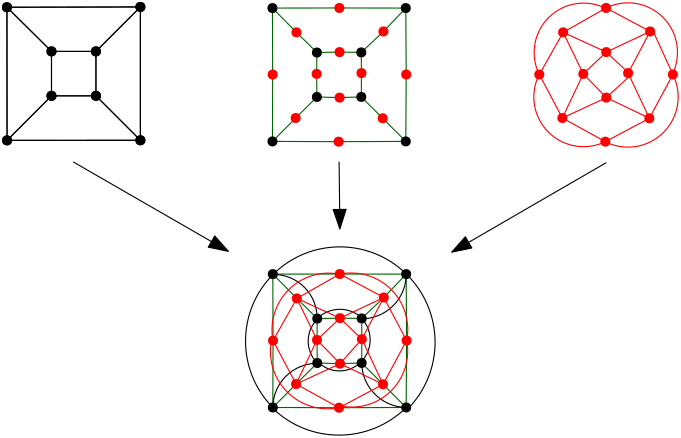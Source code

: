 <?xml version="1.0"?>
<!DOCTYPE ipe SYSTEM "ipe.dtd">
<ipe version="70218" creator="Ipe 7.2.29">
<info created="D:20250216154127" modified="D:20250302093951"/>
<ipestyle name="basic">
<symbol name="arrow/arc(spx)">
<path stroke="sym-stroke" fill="sym-stroke" pen="sym-pen">
0 0 m
-1 0.333 l
-1 -0.333 l
h
</path>
</symbol>
<symbol name="arrow/farc(spx)">
<path stroke="sym-stroke" fill="white" pen="sym-pen">
0 0 m
-1 0.333 l
-1 -0.333 l
h
</path>
</symbol>
<symbol name="arrow/ptarc(spx)">
<path stroke="sym-stroke" fill="sym-stroke" pen="sym-pen">
0 0 m
-1 0.333 l
-0.8 0 l
-1 -0.333 l
h
</path>
</symbol>
<symbol name="arrow/fptarc(spx)">
<path stroke="sym-stroke" fill="white" pen="sym-pen">
0 0 m
-1 0.333 l
-0.8 0 l
-1 -0.333 l
h
</path>
</symbol>
<symbol name="mark/circle(sx)" transformations="translations">
<path fill="sym-stroke">
0.6 0 0 0.6 0 0 e
0.4 0 0 0.4 0 0 e
</path>
</symbol>
<symbol name="mark/disk(sx)" transformations="translations">
<path fill="sym-stroke">
0.6 0 0 0.6 0 0 e
</path>
</symbol>
<symbol name="mark/fdisk(sfx)" transformations="translations">
<group>
<path fill="sym-fill">
0.5 0 0 0.5 0 0 e
</path>
<path fill="sym-stroke" fillrule="eofill">
0.6 0 0 0.6 0 0 e
0.4 0 0 0.4 0 0 e
</path>
</group>
</symbol>
<symbol name="mark/box(sx)" transformations="translations">
<path fill="sym-stroke" fillrule="eofill">
-0.6 -0.6 m
0.6 -0.6 l
0.6 0.6 l
-0.6 0.6 l
h
-0.4 -0.4 m
0.4 -0.4 l
0.4 0.4 l
-0.4 0.4 l
h
</path>
</symbol>
<symbol name="mark/square(sx)" transformations="translations">
<path fill="sym-stroke">
-0.6 -0.6 m
0.6 -0.6 l
0.6 0.6 l
-0.6 0.6 l
h
</path>
</symbol>
<symbol name="mark/fsquare(sfx)" transformations="translations">
<group>
<path fill="sym-fill">
-0.5 -0.5 m
0.5 -0.5 l
0.5 0.5 l
-0.5 0.5 l
h
</path>
<path fill="sym-stroke" fillrule="eofill">
-0.6 -0.6 m
0.6 -0.6 l
0.6 0.6 l
-0.6 0.6 l
h
-0.4 -0.4 m
0.4 -0.4 l
0.4 0.4 l
-0.4 0.4 l
h
</path>
</group>
</symbol>
<symbol name="mark/cross(sx)" transformations="translations">
<group>
<path fill="sym-stroke">
-0.43 -0.57 m
0.57 0.43 l
0.43 0.57 l
-0.57 -0.43 l
h
</path>
<path fill="sym-stroke">
-0.43 0.57 m
0.57 -0.43 l
0.43 -0.57 l
-0.57 0.43 l
h
</path>
</group>
</symbol>
<symbol name="arrow/fnormal(spx)">
<path stroke="sym-stroke" fill="white" pen="sym-pen">
0 0 m
-1 0.333 l
-1 -0.333 l
h
</path>
</symbol>
<symbol name="arrow/pointed(spx)">
<path stroke="sym-stroke" fill="sym-stroke" pen="sym-pen">
0 0 m
-1 0.333 l
-0.8 0 l
-1 -0.333 l
h
</path>
</symbol>
<symbol name="arrow/fpointed(spx)">
<path stroke="sym-stroke" fill="white" pen="sym-pen">
0 0 m
-1 0.333 l
-0.8 0 l
-1 -0.333 l
h
</path>
</symbol>
<symbol name="arrow/linear(spx)">
<path stroke="sym-stroke" pen="sym-pen">
-1 0.333 m
0 0 l
-1 -0.333 l
</path>
</symbol>
<symbol name="arrow/fdouble(spx)">
<path stroke="sym-stroke" fill="white" pen="sym-pen">
0 0 m
-1 0.333 l
-1 -0.333 l
h
-1 0 m
-2 0.333 l
-2 -0.333 l
h
</path>
</symbol>
<symbol name="arrow/double(spx)">
<path stroke="sym-stroke" fill="sym-stroke" pen="sym-pen">
0 0 m
-1 0.333 l
-1 -0.333 l
h
-1 0 m
-2 0.333 l
-2 -0.333 l
h
</path>
</symbol>
<symbol name="arrow/mid-normal(spx)">
<path stroke="sym-stroke" fill="sym-stroke" pen="sym-pen">
0.5 0 m
-0.5 0.333 l
-0.5 -0.333 l
h
</path>
</symbol>
<symbol name="arrow/mid-fnormal(spx)">
<path stroke="sym-stroke" fill="white" pen="sym-pen">
0.5 0 m
-0.5 0.333 l
-0.5 -0.333 l
h
</path>
</symbol>
<symbol name="arrow/mid-pointed(spx)">
<path stroke="sym-stroke" fill="sym-stroke" pen="sym-pen">
0.5 0 m
-0.5 0.333 l
-0.3 0 l
-0.5 -0.333 l
h
</path>
</symbol>
<symbol name="arrow/mid-fpointed(spx)">
<path stroke="sym-stroke" fill="white" pen="sym-pen">
0.5 0 m
-0.5 0.333 l
-0.3 0 l
-0.5 -0.333 l
h
</path>
</symbol>
<symbol name="arrow/mid-double(spx)">
<path stroke="sym-stroke" fill="sym-stroke" pen="sym-pen">
1 0 m
0 0.333 l
0 -0.333 l
h
0 0 m
-1 0.333 l
-1 -0.333 l
h
</path>
</symbol>
<symbol name="arrow/mid-fdouble(spx)">
<path stroke="sym-stroke" fill="white" pen="sym-pen">
1 0 m
0 0.333 l
0 -0.333 l
h
0 0 m
-1 0.333 l
-1 -0.333 l
h
</path>
</symbol>
<anglesize name="22.5 deg" value="22.5"/>
<anglesize name="30 deg" value="30"/>
<anglesize name="45 deg" value="45"/>
<anglesize name="60 deg" value="60"/>
<anglesize name="90 deg" value="90"/>
<arrowsize name="large" value="10"/>
<arrowsize name="small" value="5"/>
<arrowsize name="tiny" value="3"/>
<color name="blue" value="0 0 1"/>
<color name="brown" value="0.647 0.165 0.165"/>
<color name="darkblue" value="0 0 0.545"/>
<color name="darkcyan" value="0 0.545 0.545"/>
<color name="darkgray" value="0.663"/>
<color name="darkgreen" value="0 0.392 0"/>
<color name="darkmagenta" value="0.545 0 0.545"/>
<color name="darkorange" value="1 0.549 0"/>
<color name="darkred" value="0.545 0 0"/>
<color name="gold" value="1 0.843 0"/>
<color name="gray" value="0.745"/>
<color name="green" value="0 1 0"/>
<color name="lightblue" value="0.678 0.847 0.902"/>
<color name="lightcyan" value="0.878 1 1"/>
<color name="lightgray" value="0.827"/>
<color name="lightgreen" value="0.565 0.933 0.565"/>
<color name="lightyellow" value="1 1 0.878"/>
<color name="navy" value="0 0 0.502"/>
<color name="orange" value="1 0.647 0"/>
<color name="pink" value="1 0.753 0.796"/>
<color name="purple" value="0.627 0.125 0.941"/>
<color name="red" value="1 0 0"/>
<color name="seagreen" value="0.18 0.545 0.341"/>
<color name="turquoise" value="0.251 0.878 0.816"/>
<color name="violet" value="0.933 0.51 0.933"/>
<color name="yellow" value="1 1 0"/>
<dashstyle name="dash dot dotted" value="[4 2 1 2 1 2] 0"/>
<dashstyle name="dash dotted" value="[4 2 1 2] 0"/>
<dashstyle name="dashed" value="[4] 0"/>
<dashstyle name="dotted" value="[1 3] 0"/>
<gridsize name="10 pts (~3.5 mm)" value="10"/>
<gridsize name="14 pts (~5 mm)" value="14"/>
<gridsize name="16 pts (~6 mm)" value="16"/>
<gridsize name="20 pts (~7 mm)" value="20"/>
<gridsize name="28 pts (~10 mm)" value="28"/>
<gridsize name="32 pts (~12 mm)" value="32"/>
<gridsize name="4 pts" value="4"/>
<gridsize name="56 pts (~20 mm)" value="56"/>
<gridsize name="8 pts (~3 mm)" value="8"/>
<opacity name="10%" value="0.1"/>
<opacity name="30%" value="0.3"/>
<opacity name="50%" value="0.5"/>
<opacity name="75%" value="0.75"/>
<pen name="fat" value="1.2"/>
<pen name="heavier" value="0.8"/>
<pen name="ultrafat" value="2"/>
<symbolsize name="large" value="5"/>
<symbolsize name="small" value="2"/>
<symbolsize name="tiny" value="1.1"/>
<textsize name="Huge" value="\Huge"/>
<textsize name="LARGE" value="\LARGE"/>
<textsize name="Large" value="\Large"/>
<textsize name="footnote" value="\footnotesize"/>
<textsize name="huge" value="\huge"/>
<textsize name="large" value="\large"/>
<textsize name="script" value="\scriptsize"/>
<textsize name="small" value="\small"/>
<textsize name="tiny" value="\tiny"/>
<textstyle name="center" begin="\begin{center}" end="\end{center}"/>
<textstyle name="item" begin="\begin{itemize}\item{}" end="\end{itemize}"/>
<textstyle name="itemize" begin="\begin{itemize}" end="\end{itemize}"/>
<tiling name="falling" angle="-60" step="4" width="1"/>
<tiling name="rising" angle="30" step="4" width="1"/>
</ipestyle>
<page>
<layer name="alpha"/>
<view layers="alpha" active="alpha"/>
<path layer="alpha" stroke="darkgreen">
288.006 703.523 m
296.648 694.777 l
</path>
<path stroke="darkgreen">
288.006 703.523 m
288.08 679.6 l
</path>
<path stroke="darkgreen">
304.006 671.523 m
296.37 663.947 l
</path>
<path stroke="darkgreen">
288.08 679.6 m
288.006 655.523 l
</path>
<path stroke="darkgreen">
296.37 663.947 m
288.006 655.523 l
</path>
<path stroke="darkgreen">
288.006 655.523 m
311.825 655.43 l
</path>
<path stroke="darkgreen">
336.006 655.523 m
336.161 679.616 l
</path>
<path stroke="darkgreen">
311.825 655.43 m
336.006 655.523 l
</path>
<path stroke="darkgreen">
327.691 663.85 m
336.006 655.523 l
</path>
<path stroke="darkgreen">
319.992 671.537 m
327.691 663.85 l
</path>
<path stroke="darkgreen">
319.992 671.537 m
312.191 671.29 l
</path>
<path stroke="darkgreen">
312.191 671.29 m
304.006 671.523 l
304.006 671.523 l
</path>
<path stroke="darkgreen">
296.648 694.777 m
304.006 687.523 l
</path>
<path stroke="darkgreen">
304.006 671.523 m
303.909 679.821 l
</path>
<path stroke="darkgreen">
303.909 679.821 m
304.006 687.523 l
</path>
<path stroke="darkgreen">
312.161 687.673 m
319.984 687.569 l
</path>
<path stroke="darkgreen">
304.006 687.523 m
312.161 687.673 l
</path>
<path stroke="darkgreen">
319.984 687.569 m
320.052 680.116 l
</path>
<path stroke="darkgreen">
320.052 680.116 m
319.992 671.537 l
</path>
<path stroke="darkgreen">
327.96 695.109 m
336.006 703.523 l
</path>
<path stroke="darkgreen">
336.161 679.616 m
336.006 703.523 l
</path>
<path stroke="darkgreen">
336.006 703.523 m
312.093 703.561 l
</path>
<path stroke="darkgreen">
319.984 687.569 m
327.96 695.109 l
</path>
<path stroke="darkgreen">
312.093 703.561 m
288.006 703.523 l
</path>
<use matrix="1 0 0 1 32.0056 -0.477071" name="mark/disk(sx)" pos="272 688" size="normal" stroke="black"/>
<use matrix="1 0 0 1 15.9836 -0.431299" name="mark/disk(sx)" pos="304 688" size="normal" stroke="black"/>
<use matrix="1 0 0 1 15.9916 15.5369" name="mark/disk(sx)" pos="304 656" size="normal" stroke="black"/>
<use matrix="1 0 0 1 32.0056 15.5229" name="mark/disk(sx)" pos="272 656" size="normal" stroke="black"/>
<use matrix="1 0 0 1 32.0056 15.5229" name="mark/disk(sx)" pos="256 640" size="normal" stroke="black"/>
<use matrix="1 0 0 1 32.0056 -0.477071" name="mark/disk(sx)" pos="256 704" size="normal" stroke="black"/>
<use matrix="1 0 0 1 16.0056 -0.477071" name="mark/disk(sx)" pos="320 704" size="normal" stroke="black"/>
<use matrix="1 0 0 1 16.0056 15.5229" name="mark/disk(sx)" pos="320 640" size="normal" stroke="black"/>
<use matrix="1 0 0 1 -87.9944 7.52293" name="mark/disk(sx)" pos="376.074 672.077" size="normal" stroke="red"/>
<use matrix="1 0 0 1 -87.9944 7.52293" name="mark/disk(sx)" pos="400.087 696.038" size="normal" stroke="red"/>
<use matrix="1 0 0 1 -88.0125 7.5369" name="mark/disk(sx)" pos="424.174 672.079" size="normal" stroke="red"/>
<use matrix="1 0 0 1 -87.9944 7.52293" name="mark/disk(sx)" pos="399.819 647.907" size="normal" stroke="red"/>
<use matrix="1 0 0 1 -87.9944 7.62989" name="mark/disk(sx)" pos="400.185 663.66" size="normal" stroke="red"/>
<use matrix="1 0 0 1 -87.9775 8.12906" name="mark/disk(sx)" pos="391.887 671.692" size="normal" stroke="red"/>
<use matrix="1 0 0 1 -88.2234 8.0455" name="mark/disk(sx)" pos="408.275 672.071" size="normal" stroke="red"/>
<use matrix="1 0 0 1 -87.3243 7.30145" name="mark/disk(sx)" pos="399.485 680.372" size="normal" stroke="red"/>
<use matrix="1 0 0 1 -87.9944 7.52293" name="mark/disk(sx)" pos="384.364 656.424" size="normal" stroke="red"/>
<use matrix="1 0 0 1 -87.9944 7.52293" name="mark/disk(sx)" pos="384.642 687.254" size="normal" stroke="red"/>
<use matrix="1 0 0 1 -87.9944 7.52293" name="mark/disk(sx)" pos="415.954 687.586" size="normal" stroke="red"/>
<use matrix="1 0 0 1 -87.9944 7.52293" name="mark/disk(sx)" pos="415.685 656.327" size="normal" stroke="red"/>
<use matrix="1 0 0 1 8.0056 7.52293" name="mark/disk(sx)" pos="376.074 672.077" size="normal" stroke="red"/>
<use matrix="1 0 0 1 8.0056 7.52293" name="mark/disk(sx)" pos="400.087 696.038" size="normal" stroke="red"/>
<use matrix="1 0 0 1 7.9875 7.5369" name="mark/disk(sx)" pos="424.174 672.079" size="normal" stroke="red"/>
<use matrix="1 0 0 1 8.0056 7.52293" name="mark/disk(sx)" pos="399.819 647.907" size="normal" stroke="red"/>
<use matrix="1 0 0 1 8.0056 7.62989" name="mark/disk(sx)" pos="400.185 663.66" size="normal" stroke="red"/>
<use matrix="1 0 0 1 8.0225 8.12906" name="mark/disk(sx)" pos="391.887 671.692" size="normal" stroke="red"/>
<use matrix="1 0 0 1 7.7766 8.0455" name="mark/disk(sx)" pos="408.275 672.071" size="normal" stroke="red"/>
<use matrix="1 0 0 1 8.6757 7.30145" name="mark/disk(sx)" pos="399.485 680.372" size="normal" stroke="red"/>
<use matrix="1 0 0 1 8.0056 7.52293" name="mark/disk(sx)" pos="384.364 656.424" size="normal" stroke="red"/>
<use matrix="1 0 0 1 8.0056 7.52293" name="mark/disk(sx)" pos="384.642 687.254" size="normal" stroke="red"/>
<use matrix="1 0 0 1 8.0056 7.52293" name="mark/disk(sx)" pos="415.954 687.586" size="normal" stroke="red"/>
<use matrix="1 0 0 1 8.0056 7.52293" name="mark/disk(sx)" pos="415.685 656.327" size="normal" stroke="red"/>
<path matrix="1 0 0 1 8.0056 7.52293" stroke="red">
384.642 687.254 m
400.087 696.038 l
</path>
<path matrix="1 0 0 1 8.0056 7.52293" stroke="red">
384.642 687.254 m
376.074 672.077 l
</path>
<path matrix="1 0 0 1 8.0056 7.52293" stroke="red">
384.642 687.254 m
391.904 672.298 l
</path>
<path matrix="1 0 0 1 8.0056 7.52293" stroke="red">
384.642 687.254 m
400.156 680.151 l
</path>
<path matrix="1 0 0 1 8.0056 7.52293" stroke="red">
415.954 687.586 m
400.156 680.151 l
</path>
<path matrix="1 0 0 1 8.0056 7.52293" stroke="red">
415.954 687.586 m
408.046 672.593 l
</path>
<path matrix="1 0 0 1 8.0056 7.52293" stroke="red">
415.954 687.586 m
400.087 696.038 l
</path>
<path matrix="1 0 0 1 8.0056 7.52293" stroke="red">
417.172 687.405 m
424.156 672.093 l
</path>
<path matrix="1 0 0 1 8.0056 7.52293" stroke="red">
400.185 663.767 m
400.185 663.767 l
415.685 656.327 l
</path>
<path matrix="1 0 0 1 8.0056 7.52293" stroke="red">
415.685 656.327 m
408.046 672.593 l
</path>
<path matrix="1 0 0 1 8.0056 7.52293" stroke="red">
415.685 656.327 m
424.156 672.093 l
</path>
<path matrix="1 0 0 1 8.0056 7.52293" stroke="red">
415.685 656.327 m
399.819 647.907 l
</path>
<path matrix="1 0 0 1 8.0056 7.52293" stroke="red">
384.364 656.424 m
391.904 672.298 l
</path>
<path matrix="1 0 0 1 8.0056 7.52293" stroke="red">
384.364 656.424 m
400.185 663.767 l
</path>
<path matrix="1 0 0 1 8.0056 7.52293" stroke="red">
384.364 656.424 m
376.074 672.077 l
</path>
<path matrix="1 0 0 1 8.0056 7.52293" stroke="red">
384.364 656.424 m
399.819 647.907 l
</path>
<path matrix="1 0 0 1 8.0056 7.52293" stroke="red">
400.185 663.767 m
391.904 672.298 l
</path>
<path matrix="1 0 0 1 8.0056 7.52293" stroke="red">
391.904 672.298 m
400.156 680.151 l
</path>
<path matrix="1 0 0 1 8.0056 7.52293" stroke="red">
400.156 680.151 m
409.028 671.906 l
</path>
<path matrix="1 0 0 1 8.0056 7.52293" stroke="red">
409.028 671.906 m
400.185 663.767 l
</path>
<path matrix="1 0 0 1 8.0056 7.52293" stroke="red">
424.156 672.093 m
18.0759 0 0 -18.0759 407.986 664.014 399.811 647.892 a
</path>
<path matrix="1 0 0 1 8.0056 7.52293" stroke="red">
399.811 647.892 m
17.9018 0 0 -17.9018 392 664 376.034 672.097 a
</path>
<path matrix="1 0 0 1 8.0056 7.52293" stroke="red">
376.074 672.077 m
17.7876 0 0 -17.7876 392 680 400.009 695.883 a
</path>
<path matrix="1 0 0 1 8.0056 7.52293" stroke="red">
400.087 696.038 m
17.8332 0 0 -17.8332 407.978 680.046 423.982 672.178 a
</path>
<path matrix="1 0 0 1 -71.5383 7.93004" stroke="black" pen="0.4">
263.961 695.884 m
280 680 l
</path>
<path matrix="1 0 0 1 -71.5383 7.93004" stroke="black" pen="0.4">
296 680 m
312 696 l
</path>
<path matrix="1 0 0 1 -71.5383 7.93004" stroke="black" pen="0.4">
280 664 m
264 647.961 l
</path>
<path matrix="1 0 0 1 -71.5383 7.93004" stroke="black" pen="0.4">
296 664 m
312 648 l
</path>
<path matrix="1 0 0 1 -71.5383 7.93004" stroke="black" pen="0.4">
263.961 695.884 m
312 696 l
</path>
<path matrix="1 0 0 1 -71.5383 7.93004" stroke="black" pen="0.4">
312 648 m
264 647.961 l
</path>
<path matrix="1 0 0 1 -71.5383 7.93004" stroke="black" pen="0.4">
280 680 m
296 680 l
</path>
<path matrix="1 0 0 1 -71.5383 7.93004" stroke="black" pen="0.4">
296 664 m
280 664 l
</path>
<path matrix="1 0 0 1 -71.5383 7.93004" stroke="black" pen="0.4">
312 696 m
312 648 l
</path>
<path matrix="1 0 0 1 -71.5383 7.93004" stroke="black" pen="0.4">
264 647.961 m
263.961 695.884 l
</path>
<path matrix="1 0 0 1 -71.5383 7.93004" stroke="black" pen="0.4">
296 680 m
296 664 l
</path>
<path matrix="1 0 0 1 -71.5383 7.93004" stroke="black" pen="0.4">
280 664 m
280 680 l
</path>
<use matrix="1 0 0 1 -63.5383 -0.0699642" name="mark/disk(sx)" pos="272 688" size="normal" stroke="black"/>
<use matrix="1 0 0 1 -79.5383 -0.0699642" name="mark/disk(sx)" pos="304 688" size="normal" stroke="black"/>
<use matrix="1 0 0 1 -79.5383 15.93" name="mark/disk(sx)" pos="304 656" size="normal" stroke="black"/>
<use matrix="1 0 0 1 -63.5383 15.93" name="mark/disk(sx)" pos="272 656" size="normal" stroke="black"/>
<use matrix="1 0 0 1 -63.5383 15.8914" name="mark/disk(sx)" pos="256 640" size="normal" stroke="black"/>
<use matrix="1 0 0 1 -63.5769 -0.185954" name="mark/disk(sx)" pos="256 704" size="normal" stroke="black"/>
<use matrix="1 0 0 1 -79.5383 -0.0699642" name="mark/disk(sx)" pos="320 704" size="normal" stroke="black"/>
<use matrix="1 0 0 1 -79.5383 15.93" name="mark/disk(sx)" pos="320 640" size="normal" stroke="black"/>
<path matrix="1 0 0 1 -71.5383 7.93004" stroke="black" pen="0.4">
263.961 695.884 m
280 680 l
</path>
<path matrix="1 0 0 1 -71.5383 7.93004" stroke="black" pen="0.4">
296 680 m
312 696 l
</path>
<path matrix="1 0 0 1 -71.5383 7.93004" stroke="black" pen="0.4">
280 664 m
264 647.961 l
</path>
<path matrix="1 0 0 1 -71.5383 7.93004" stroke="black" pen="0.4">
296 664 m
312 648 l
</path>
<path matrix="1 0 0 1 -71.5383 7.93004" stroke="black" pen="0.4">
263.961 695.884 m
312 696 l
</path>
<path matrix="1 0 0 1 -71.5383 7.93004" stroke="black" pen="0.4">
312 648 m
264 647.961 l
</path>
<path matrix="1 0 0 1 -71.5383 7.93004" stroke="black" pen="0.4">
280 680 m
296 680 l
</path>
<path matrix="1 0 0 1 -71.5383 7.93004" stroke="black" pen="0.4">
296 664 m
280 664 l
</path>
<path matrix="1 0 0 1 -71.5383 7.93004" stroke="black" pen="0.4">
312 696 m
312 648 l
</path>
<path matrix="1 0 0 1 -71.5383 7.93004" stroke="black" pen="0.4">
264 647.961 m
263.961 695.884 l
</path>
<path matrix="1 0 0 1 -71.5383 7.93004" stroke="black" pen="0.4">
296 680 m
296 664 l
</path>
<path matrix="1 0 0 1 -71.5383 7.93004" stroke="black" pen="0.4">
280 664 m
280 680 l
</path>
<use matrix="1 0 0 1 -63.5383 -0.0699642" name="mark/disk(sx)" pos="272 688" size="normal" stroke="black"/>
<use matrix="1 0 0 1 -79.5383 -0.0699642" name="mark/disk(sx)" pos="304 688" size="normal" stroke="black"/>
<use matrix="1 0 0 1 -79.5383 15.93" name="mark/disk(sx)" pos="304 656" size="normal" stroke="black"/>
<use matrix="1 0 0 1 -63.5383 15.93" name="mark/disk(sx)" pos="272 656" size="normal" stroke="black"/>
<use matrix="1 0 0 1 -63.5383 15.8914" name="mark/disk(sx)" pos="256 640" size="normal" stroke="black"/>
<use matrix="1 0 0 1 -63.5769 -0.185954" name="mark/disk(sx)" pos="256 704" size="normal" stroke="black"/>
<use matrix="1 0 0 1 -79.5383 -0.0699642" name="mark/disk(sx)" pos="320 704" size="normal" stroke="black"/>
<use matrix="1 0 0 1 -79.5383 15.93" name="mark/disk(sx)" pos="320 640" size="normal" stroke="black"/>
<path matrix="1 0 0 1 0.134547 -95.7804" stroke="darkgreen">
288.006 703.523 m
296.648 694.777 l
</path>
<path matrix="1 0 0 1 0.134547 -95.7804" stroke="darkgreen">
288.006 703.523 m
288.08 679.6 l
</path>
<path matrix="1 0 0 1 0.134547 -95.7804" stroke="darkgreen">
304.006 671.523 m
296.37 663.947 l
</path>
<path matrix="1 0 0 1 0.134547 -95.7804" stroke="darkgreen">
288.08 679.6 m
288.006 655.523 l
</path>
<path matrix="1 0 0 1 0.134547 -95.7804" stroke="darkgreen">
296.37 663.947 m
288.006 655.523 l
</path>
<path matrix="1 0 0 1 0.134547 -95.7804" stroke="darkgreen">
288.006 655.523 m
311.825 655.43 l
</path>
<path matrix="1 0 0 1 0.134547 -95.7804" stroke="darkgreen">
336.006 655.523 m
336.161 679.616 l
</path>
<path matrix="1 0 0 1 0.134547 -95.7804" stroke="darkgreen">
311.825 655.43 m
336.006 655.523 l
</path>
<path matrix="1 0 0 1 0.134547 -95.7804" stroke="darkgreen">
327.691 663.85 m
336.006 655.523 l
</path>
<path matrix="1 0 0 1 0.134547 -95.7804" stroke="darkgreen">
319.992 671.537 m
327.691 663.85 l
</path>
<path matrix="1 0 0 1 0.134547 -95.7804" stroke="darkgreen">
319.992 671.537 m
312.191 671.29 l
</path>
<path matrix="1 0 0 1 0.134547 -95.7804" stroke="darkgreen">
312.191 671.29 m
304.006 671.523 l
304.006 671.523 l
</path>
<path matrix="1 0 0 1 0.134547 -95.7804" stroke="darkgreen">
296.648 694.777 m
304.006 687.523 l
</path>
<path matrix="1 0 0 1 0.134547 -95.7804" stroke="darkgreen">
304.006 671.523 m
303.909 679.821 l
</path>
<path matrix="1 0 0 1 0.134547 -95.7804" stroke="darkgreen">
303.909 679.821 m
304.006 687.523 l
</path>
<path matrix="1 0 0 1 0.134547 -95.7804" stroke="darkgreen">
312.161 687.673 m
319.984 687.569 l
</path>
<path matrix="1 0 0 1 0.134547 -95.7804" stroke="darkgreen">
304.006 687.523 m
312.161 687.673 l
</path>
<path matrix="1 0 0 1 0.134547 -95.7804" stroke="darkgreen">
319.984 687.569 m
320.052 680.116 l
</path>
<path matrix="1 0 0 1 0.134547 -95.7804" stroke="darkgreen">
320.052 680.116 m
319.992 671.537 l
</path>
<path matrix="1 0 0 1 0.134547 -95.7804" stroke="darkgreen">
327.96 695.109 m
336.006 703.523 l
</path>
<path matrix="1 0 0 1 0.134547 -95.7804" stroke="darkgreen">
336.161 679.616 m
336.006 703.523 l
</path>
<path matrix="1 0 0 1 0.134547 -95.7804" stroke="darkgreen">
336.006 703.523 m
312.093 703.561 l
</path>
<path matrix="1 0 0 1 0.134547 -95.7804" stroke="darkgreen">
319.984 687.569 m
327.96 695.109 l
</path>
<path matrix="1 0 0 1 0.134547 -95.7804" stroke="darkgreen">
312.093 703.561 m
288.006 703.523 l
</path>
<use matrix="1 0 0 1 32.1401 -96.2575" name="mark/disk(sx)" pos="272 688" size="normal" stroke="black"/>
<use matrix="1 0 0 1 16.1181 -96.2117" name="mark/disk(sx)" pos="304 688" size="normal" stroke="black"/>
<use matrix="1 0 0 1 16.1261 -80.2435" name="mark/disk(sx)" pos="304 656" size="normal" stroke="black"/>
<use matrix="1 0 0 1 32.1401 -80.2575" name="mark/disk(sx)" pos="272 656" size="normal" stroke="black"/>
<use matrix="1 0 0 1 32.1401 -80.2575" name="mark/disk(sx)" pos="256 640" size="normal" stroke="black"/>
<use matrix="1 0 0 1 32.1401 -96.2575" name="mark/disk(sx)" pos="256 704" size="normal" stroke="black"/>
<use matrix="1 0 0 1 16.1401 -96.2575" name="mark/disk(sx)" pos="320 704" size="normal" stroke="black"/>
<use matrix="1 0 0 1 16.1401 -80.2575" name="mark/disk(sx)" pos="320 640" size="normal" stroke="black"/>
<use matrix="1 0 0 1 -87.8599 -88.2575" name="mark/disk(sx)" pos="376.074 672.077" size="normal" stroke="red"/>
<use matrix="1 0 0 1 -87.8599 -88.2575" name="mark/disk(sx)" pos="400.087 696.038" size="normal" stroke="red"/>
<use matrix="1 0 0 1 -87.878 -88.2435" name="mark/disk(sx)" pos="424.174 672.079" size="normal" stroke="red"/>
<use matrix="1 0 0 1 -87.8599 -88.2575" name="mark/disk(sx)" pos="399.819 647.907" size="normal" stroke="red"/>
<use matrix="1 0 0 1 -87.8599 -88.1505" name="mark/disk(sx)" pos="400.185 663.66" size="normal" stroke="red"/>
<use matrix="1 0 0 1 -87.843 -87.6513" name="mark/disk(sx)" pos="391.887 671.692" size="normal" stroke="red"/>
<use matrix="1 0 0 1 -88.0889 -87.7349" name="mark/disk(sx)" pos="408.275 672.071" size="normal" stroke="red"/>
<use matrix="1 0 0 1 -87.1898 -88.4789" name="mark/disk(sx)" pos="399.485 680.372" size="normal" stroke="red"/>
<use matrix="1 0 0 1 -87.8599 -88.2575" name="mark/disk(sx)" pos="384.364 656.424" size="normal" stroke="red"/>
<use matrix="1 0 0 1 -87.8599 -88.2575" name="mark/disk(sx)" pos="384.642 687.254" size="normal" stroke="red"/>
<use matrix="1 0 0 1 -87.8599 -88.2575" name="mark/disk(sx)" pos="415.954 687.586" size="normal" stroke="red"/>
<use matrix="1 0 0 1 -87.8599 -88.2575" name="mark/disk(sx)" pos="415.685 656.327" size="normal" stroke="red"/>
<path stroke="black">
288.14 559.743 m
33.9927 0 0 -33.9927 312.314 583.641 288.242 607.642 a
</path>
<path stroke="black">
288.242 607.642 m
34.1161 0 0 -34.1161 312.287 583.439 336.184 607.787 a
</path>
<path stroke="black">
336.184 607.787 m
34.2693 0 0 -34.2693 312.282 583.23 336.703 559.188 a
</path>
<path stroke="black">
336.141 559.743 m
34.32 0 0 -34.32 311.969 584.106 287.972 559.571 a
</path>
<path stroke="black">
320.118 591.788 m
11.2196 0 0 -11.2196 311.96 584.086 319.815 576.074 a
</path>
<path stroke="black">
304.141 591.743 m
11.6148 0 0 -11.6148 312.285 583.462 320.244 591.921 a
</path>
<path stroke="black">
319.815 576.074 m
10.8562 0 0 -10.8562 312.141 583.753 304.469 576.072 a
</path>
<path stroke="black">
304.14 575.743 m
11.137 0 0 -11.137 312.005 583.628 304.254 591.625 a
</path>
<path stroke="black">
288.242 607.642 m
15.7105 0 0 -15.7105 288.37 591.932 304.079 591.743 a
</path>
<path stroke="black">
336.184 607.787 m
16.0914 0 0 -16.0914 320.093 607.752 320.119 591.661 a
</path>
<path stroke="black">
336.14 559.743 m
16.3 0 0 -16.3 336.425 576.04 320.127 575.757 a
</path>
<path stroke="black">
288.141 559.743 m
15.9914 0 0 -15.9914 304.132 559.65 304.14 575.642 a
</path>
<path stroke="red">
296.782 598.997 m
312.228 607.781 l
</path>
<path stroke="red">
312.228 607.781 m
328.095 599.329 l
</path>
<path stroke="red">
328.095 599.329 m
336.296 583.836 l
</path>
<path stroke="red">
336.296 583.836 m
327.825 568.07 l
</path>
<path stroke="red">
327.825 568.07 m
311.96 559.65 l
</path>
<path stroke="red">
311.96 559.65 m
296.504 568.167 l
</path>
<path stroke="red">
296.504 568.167 m
288.214 583.82 l
</path>
<path stroke="red">
288.214 583.82 m
296.782 598.997 l
</path>
<path stroke="red">
312.296 591.893 m
320.187 584.336 l
</path>
<path stroke="red">
320.187 584.336 m
312.326 575.51 l
</path>
<path stroke="red">
312.326 575.51 m
304.044 584.041 l
</path>
<path stroke="red">
304.044 584.041 m
312.295 591.893 l
</path>
<path stroke="red">
328.094 599.329 m
312.296 591.893 l
</path>
<path stroke="red">
328.095 599.329 m
320.186 584.336 l
</path>
<path stroke="red">
327.826 568.07 m
312.325 575.51 l
</path>
<path stroke="red">
327.825 568.07 m
320.187 584.336 l
</path>
<path stroke="red">
296.504 568.167 m
304.044 584.041 l
</path>
<path stroke="red">
296.504 568.167 m
312.325 575.51 l
</path>
<path stroke="red">
296.783 598.997 m
304.044 584.041 l
</path>
<path stroke="red">
296.783 598.997 m
312.296 591.893 l
</path>
<path stroke="red">
288.215 583.82 m
20.4283 0 0 -20.4283 308.276 587.675 312.215 607.72 a
</path>
<path stroke="red">
312.215 607.72 m
20.349 0 0 -20.349 316.374 587.8 336.332 583.828 a
</path>
<path stroke="red">
336.332 583.828 m
20.1428 0 0 -20.1428 316.551 580.027 312.124 560.377 a
</path>
<path stroke="red">
311.959 559.65 m
20.6514 0 0 -20.6514 307.935 579.905 287.679 583.926 a
</path>
<path stroke="black" arrow="normal/normal">
216.262 648.147 m
272.119 615.962 l
</path>
<path stroke="black" arrow="normal/normal">
408.205 647.901 m
352.558 615.668 l
</path>
<path stroke="black" arrow="normal/normal">
311.997 648.228 m
312.274 624.028 l
</path>
</page>
</ipe>
